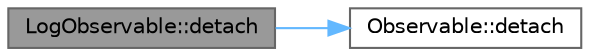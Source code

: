 digraph "LogObservable::detach"
{
 // LATEX_PDF_SIZE
  bgcolor="transparent";
  edge [fontname=Helvetica,fontsize=10,labelfontname=Helvetica,labelfontsize=10];
  node [fontname=Helvetica,fontsize=10,shape=box,height=0.2,width=0.4];
  rankdir="LR";
  Node1 [id="Node000001",label="LogObservable::detach",height=0.2,width=0.4,color="gray40", fillcolor="grey60", style="filled", fontcolor="black",tooltip="Detaches an Observer from the LogObservable. This function overrides the detach() function in the bas..."];
  Node1 -> Node2 [id="edge1_Node000001_Node000002",color="steelblue1",style="solid",tooltip=" "];
  Node2 [id="Node000002",label="Observable::detach",height=0.2,width=0.4,color="grey40", fillcolor="white", style="filled",URL="$class_observable.html#a242e67bc26e3934370e863af3c08d1cb",tooltip="Detaches an observer from the Observable object."];
}
